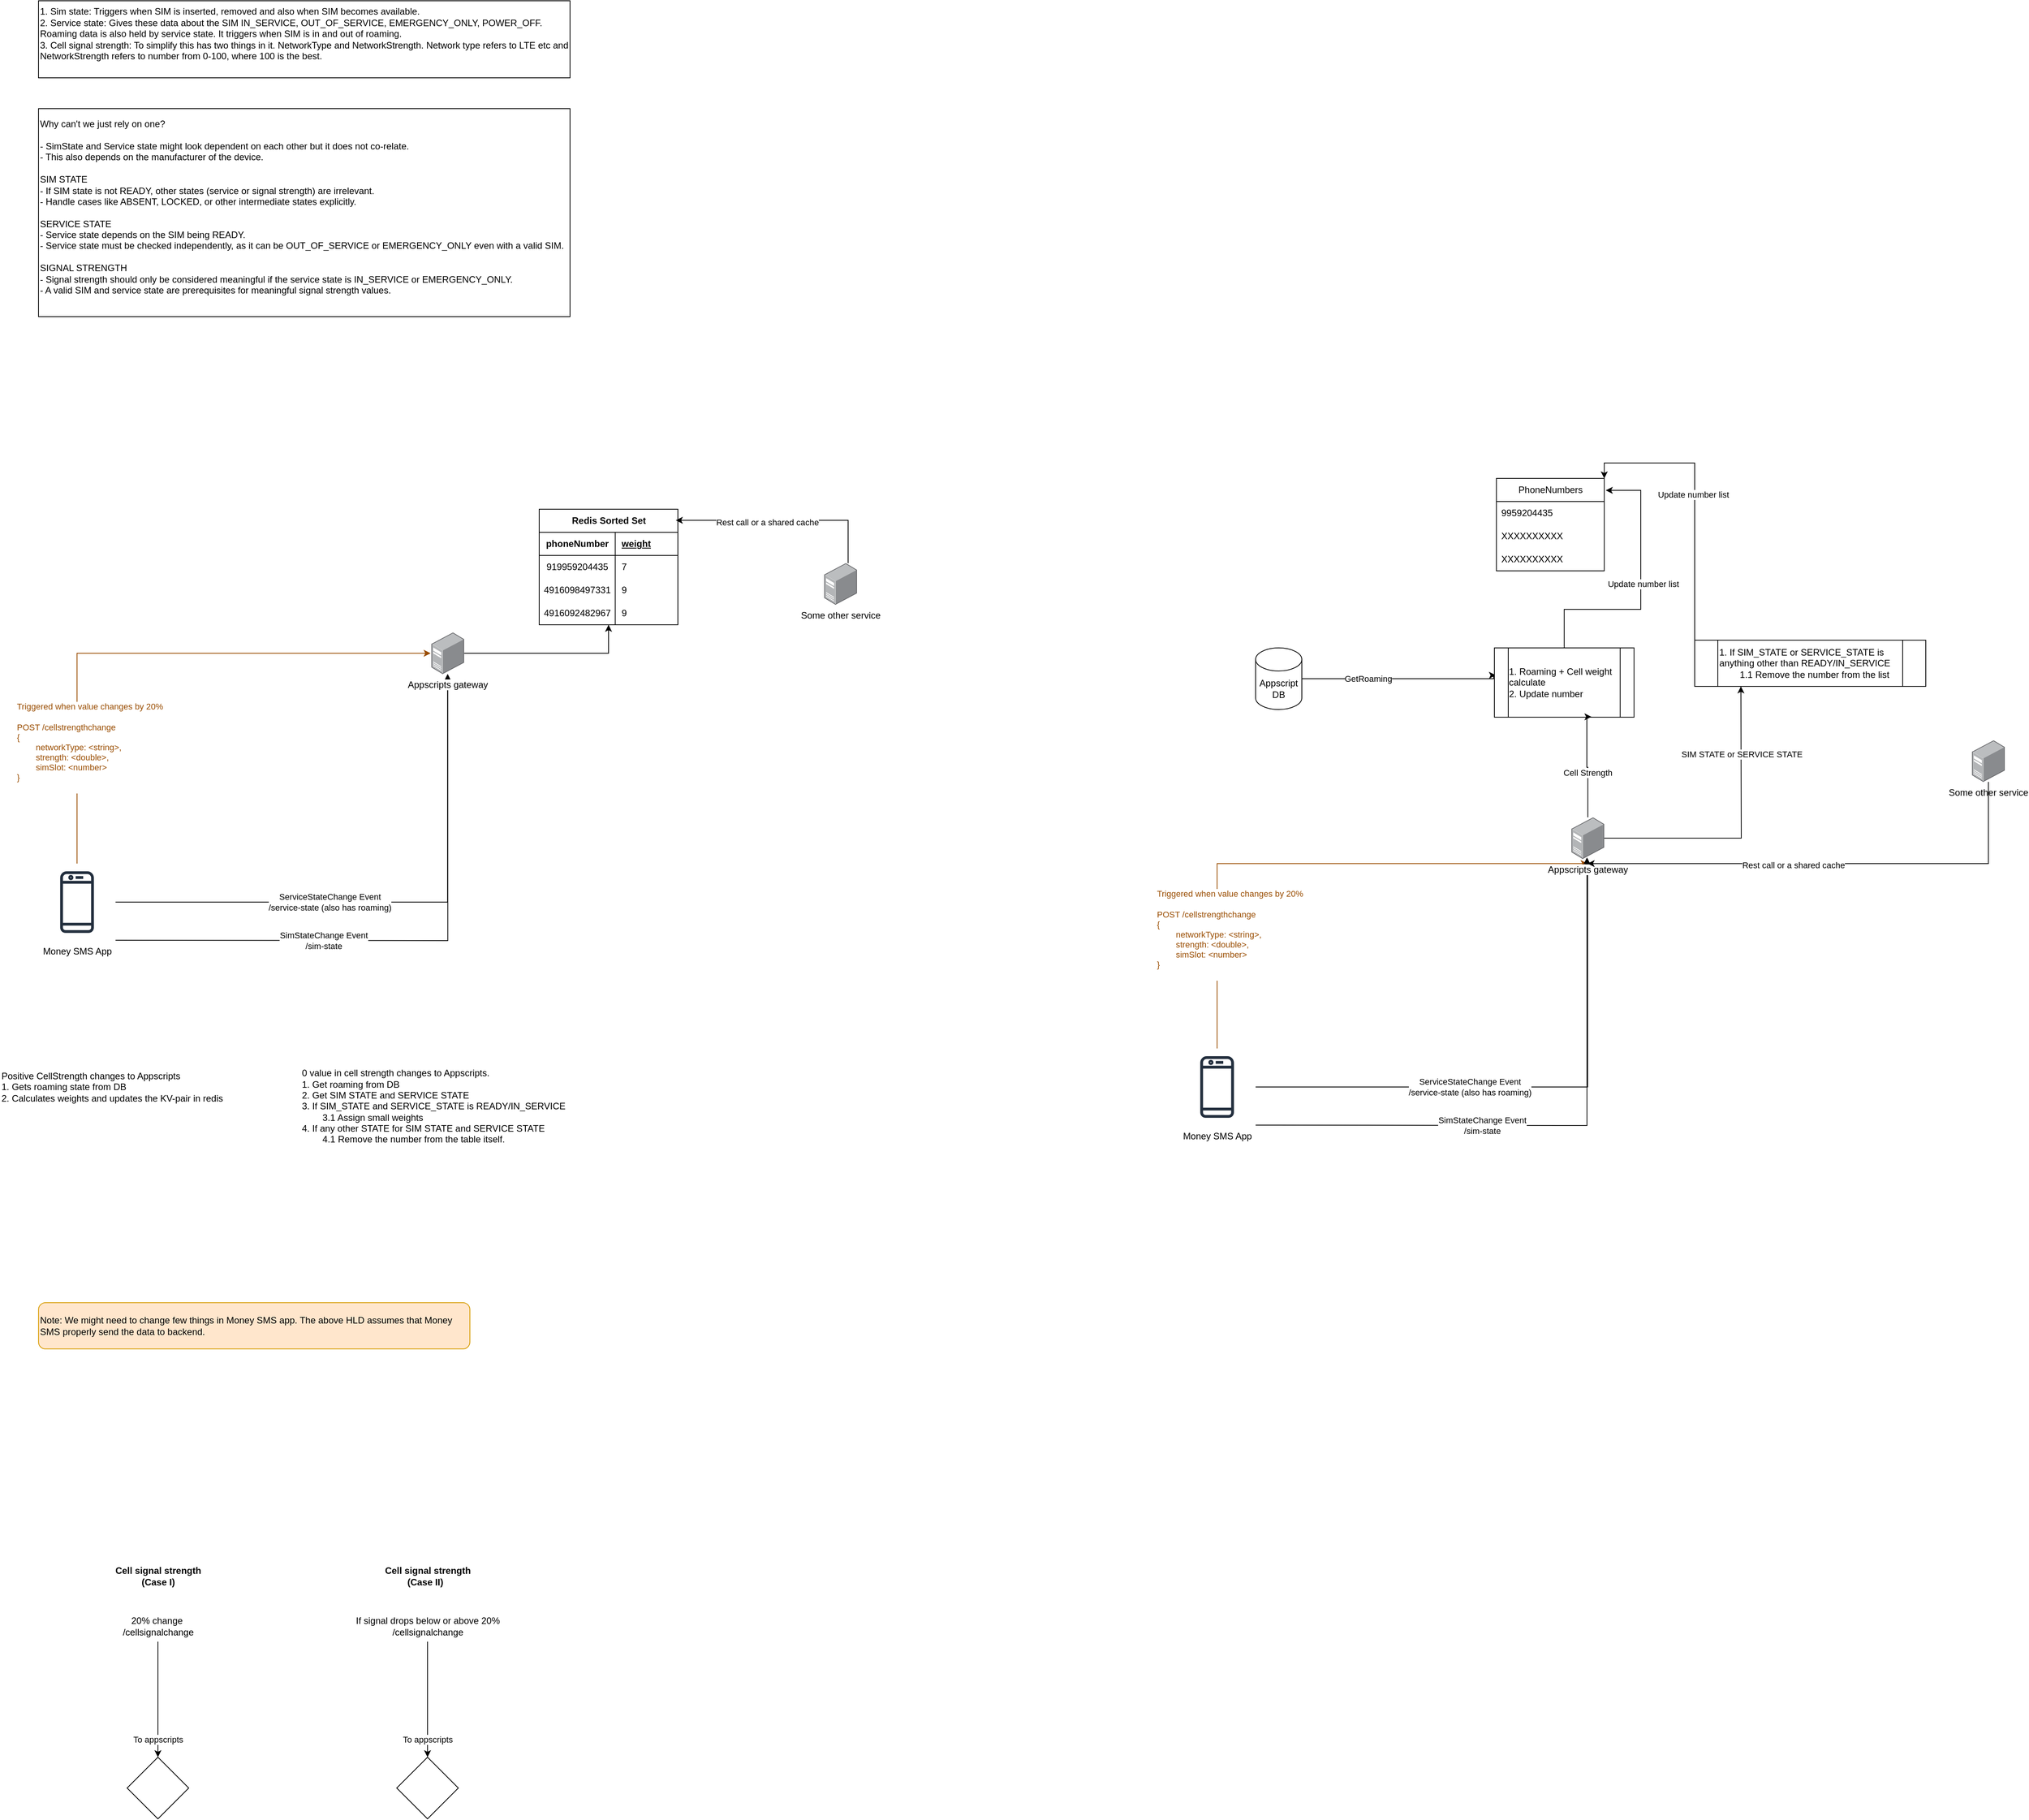 <mxfile version="25.0.3">
  <diagram name="Page-1" id="AvjChgLorRrByspm1l1_">
    <mxGraphModel dx="973" dy="1814" grid="1" gridSize="10" guides="1" tooltips="1" connect="1" arrows="1" fold="1" page="1" pageScale="1" pageWidth="827" pageHeight="1169" math="0" shadow="0">
      <root>
        <mxCell id="0" />
        <mxCell id="1" parent="0" />
        <mxCell id="H9SD5z-_cukzh-uj4NfE-2" value="" style="edgeStyle=orthogonalEdgeStyle;rounded=0;orthogonalLoop=1;jettySize=auto;html=1;fontColor=#994C00;strokeColor=#994C00;entryX=-0.023;entryY=0.5;entryDx=0;entryDy=0;entryPerimeter=0;" parent="1" target="H9SD5z-_cukzh-uj4NfE-3" edge="1">
          <mxGeometry relative="1" as="geometry">
            <mxPoint x="650" y="427" as="targetPoint" />
            <Array as="points">
              <mxPoint x="140" y="427" />
            </Array>
            <mxPoint x="140" y="700" as="sourcePoint" />
          </mxGeometry>
        </mxCell>
        <mxCell id="H9SD5z-_cukzh-uj4NfE-7" value="Triggered when value changes by 20%&lt;br&gt;&lt;br&gt;POST /cellstrengthchange&lt;br&gt;{&lt;br&gt;&amp;nbsp;&lt;span style=&quot;white-space: pre;&quot;&gt;&#x9;&lt;/span&gt;networkType: &amp;lt;string&amp;gt;,&lt;br&gt;&#x9;&lt;span style=&quot;white-space: pre;&quot;&gt;&#x9;&lt;/span&gt;strength: &amp;lt;double&amp;gt;,&lt;br&gt;&#x9;&lt;span style=&quot;white-space: pre;&quot;&gt;&#x9;&lt;/span&gt;simSlot: &amp;lt;number&amp;gt;&lt;br&gt;}&lt;div&gt;&lt;br&gt;&lt;/div&gt;" style="edgeLabel;html=1;align=left;verticalAlign=middle;resizable=0;points=[];fontColor=#994C00;" parent="H9SD5z-_cukzh-uj4NfE-2" vertex="1" connectable="0">
          <mxGeometry x="-0.574" y="2" relative="1" as="geometry">
            <mxPoint x="-78" y="5" as="offset" />
          </mxGeometry>
        </mxCell>
        <mxCell id="nSinrPZJ9kr5eliyA3m0-4" style="edgeStyle=orthogonalEdgeStyle;rounded=0;orthogonalLoop=1;jettySize=auto;html=1;" parent="1" edge="1" target="H9SD5z-_cukzh-uj4NfE-3">
          <mxGeometry relative="1" as="geometry">
            <mxPoint x="190" y="799.5" as="sourcePoint" />
            <mxPoint x="621.3" y="487.5" as="targetPoint" />
          </mxGeometry>
        </mxCell>
        <mxCell id="nSinrPZJ9kr5eliyA3m0-5" value="SimStateChange Event&lt;div&gt;/sim-state&lt;/div&gt;" style="edgeLabel;html=1;align=center;verticalAlign=middle;resizable=0;points=[];" parent="nSinrPZJ9kr5eliyA3m0-4" vertex="1" connectable="0">
          <mxGeometry x="-0.22" y="1" relative="1" as="geometry">
            <mxPoint x="-33" y="1" as="offset" />
          </mxGeometry>
        </mxCell>
        <mxCell id="nSinrPZJ9kr5eliyA3m0-7" style="edgeStyle=orthogonalEdgeStyle;rounded=0;orthogonalLoop=1;jettySize=auto;html=1;" parent="1" source="H9SD5z-_cukzh-uj4NfE-1" target="H9SD5z-_cukzh-uj4NfE-3" edge="1">
          <mxGeometry relative="1" as="geometry">
            <mxPoint x="570" y="470" as="targetPoint" />
            <Array as="points">
              <mxPoint x="621" y="750" />
            </Array>
          </mxGeometry>
        </mxCell>
        <mxCell id="nSinrPZJ9kr5eliyA3m0-8" value="ServiceStateChange Event&lt;div&gt;/service-state (also has roaming)&lt;/div&gt;" style="edgeLabel;html=1;align=center;verticalAlign=middle;resizable=0;points=[];" parent="nSinrPZJ9kr5eliyA3m0-7" vertex="1" connectable="0">
          <mxGeometry x="-0.515" y="3" relative="1" as="geometry">
            <mxPoint x="101" y="3" as="offset" />
          </mxGeometry>
        </mxCell>
        <mxCell id="H9SD5z-_cukzh-uj4NfE-1" value="Money SMS App" style="sketch=0;outlineConnect=0;gradientColor=none;strokeColor=#232F3E;fillColor=#ffffff;dashed=0;verticalLabelPosition=bottom;verticalAlign=top;align=center;html=1;aspect=fixed;shape=mxgraph.aws4.resourceIcon;resIcon=mxgraph.aws4.mobile_client;" parent="1" vertex="1">
          <mxGeometry x="90" y="700" width="100" height="100" as="geometry" />
        </mxCell>
        <mxCell id="nSinrPZJ9kr5eliyA3m0-9" style="edgeStyle=orthogonalEdgeStyle;rounded=0;orthogonalLoop=1;jettySize=auto;html=1;" parent="1" source="H9SD5z-_cukzh-uj4NfE-3" target="nSinrPZJ9kr5eliyA3m0-10" edge="1">
          <mxGeometry relative="1" as="geometry">
            <mxPoint x="621.3" y="290" as="targetPoint" />
          </mxGeometry>
        </mxCell>
        <mxCell id="H9SD5z-_cukzh-uj4NfE-3" value="Appscripts gateway" style="image;points=[];aspect=fixed;html=1;align=center;shadow=0;dashed=0;image=img/lib/allied_telesis/computer_and_terminals/Server_Desktop.svg;" parent="1" vertex="1">
          <mxGeometry x="600" y="400" width="42.6" height="54" as="geometry" />
        </mxCell>
        <mxCell id="nSinrPZJ9kr5eliyA3m0-1" value="&lt;div&gt;1. Sim state: Triggers when SIM is inserted, removed and also when SIM becomes available.&lt;/div&gt;&lt;div&gt;2. Service state: Gives these data about the SIM&amp;nbsp;IN_SERVICE, OUT_OF_SERVICE, EMERGENCY_ONLY, POWER_OFF. Roaming data is also held by service state. It triggers when SIM is in and out of roaming.&lt;/div&gt;&lt;div&gt;3. Cell signal strength: To simplify this has two things in it. NetworkType and NetworkStrength. Network type refers to LTE etc and NetworkStrength refers to number from 0-100, where 100 is the best.&lt;/div&gt;&lt;div&gt;&lt;br&gt;&lt;/div&gt;" style="rounded=0;whiteSpace=wrap;html=1;align=left;glass=0;shadow=0;" parent="1" vertex="1">
          <mxGeometry x="90" y="-420" width="690" height="100" as="geometry" />
        </mxCell>
        <mxCell id="nSinrPZJ9kr5eliyA3m0-2" value="&lt;span style=&quot;&quot;&gt;Why can&#39;t we just rely on one?&lt;/span&gt;&lt;br style=&quot;&quot;&gt;&lt;br style=&quot;&quot;&gt;&lt;span style=&quot;&quot;&gt;- SimState and Service state might look dependent on each other but it does not co-relate.&amp;nbsp;&lt;/span&gt;&lt;div style=&quot;&quot;&gt;- This also depends on the manufacturer of the device.&amp;nbsp;&lt;/div&gt;&lt;div style=&quot;&quot;&gt;&lt;div&gt;&lt;span style=&quot;background-color: initial;&quot;&gt;&lt;br&gt;&lt;/span&gt;&lt;/div&gt;&lt;div&gt;&lt;span style=&quot;background-color: initial;&quot;&gt;SIM STATE&lt;/span&gt;&lt;/div&gt;&lt;div&gt;&lt;span style=&quot;background-color: initial;&quot;&gt;- If SIM state is not READY, other states (service or signal strength) are irrelevant.&lt;/span&gt;&lt;/div&gt;&lt;div&gt;&lt;span style=&quot;white-space: normal;&quot;&gt;- Handle cases like ABSENT, LOCKED, or other intermediate states explicitly.&lt;/span&gt;&lt;/div&gt;&lt;div&gt;&lt;br&gt;SERVICE STATE&lt;/div&gt;&lt;div&gt;&lt;span style=&quot;white-space: normal;&quot;&gt;- Service state depends on the SIM being READY.&lt;/span&gt;&lt;/div&gt;&lt;div&gt;&lt;span style=&quot;white-space: normal;&quot;&gt;- Service state must be checked independently, as it can be OUT_OF_SERVICE or EMERGENCY_ONLY even with a valid SIM.&lt;/span&gt;&lt;/div&gt;&lt;div&gt;&lt;span style=&quot;white-space: normal;&quot;&gt;&lt;br&gt;&lt;/span&gt;&lt;/div&gt;&lt;div&gt;SIGNAL STRENGTH&lt;/div&gt;&lt;div&gt;&lt;span style=&quot;white-space: normal;&quot;&gt;- Signal strength should only be considered meaningful if the service state is IN_SERVICE or EMERGENCY_ONLY.&lt;/span&gt;&lt;/div&gt;&lt;div&gt;&lt;span style=&quot;white-space: normal;&quot;&gt;- A valid SIM and service state are prerequisites for meaningful signal strength values.&lt;/span&gt;&lt;/div&gt;&lt;/div&gt;&lt;div style=&quot;&quot;&gt;&lt;br&gt;&lt;/div&gt;" style="rounded=0;whiteSpace=wrap;html=1;align=left;" parent="1" vertex="1">
          <mxGeometry x="90" y="-280" width="690" height="270" as="geometry" />
        </mxCell>
        <mxCell id="nSinrPZJ9kr5eliyA3m0-10" value="Redis Sorted Set" style="shape=table;startSize=30;container=1;collapsible=1;childLayout=tableLayout;fixedRows=1;rowLines=0;fontStyle=1;align=center;resizeLast=1;html=1;" parent="1" vertex="1">
          <mxGeometry x="740" y="240" width="180" height="150" as="geometry" />
        </mxCell>
        <mxCell id="nSinrPZJ9kr5eliyA3m0-11" value="" style="shape=tableRow;horizontal=0;startSize=0;swimlaneHead=0;swimlaneBody=0;fillColor=none;collapsible=0;dropTarget=0;points=[[0,0.5],[1,0.5]];portConstraint=eastwest;top=0;left=0;right=0;bottom=1;" parent="nSinrPZJ9kr5eliyA3m0-10" vertex="1">
          <mxGeometry y="30" width="180" height="30" as="geometry" />
        </mxCell>
        <mxCell id="nSinrPZJ9kr5eliyA3m0-12" value="phoneNumber" style="shape=partialRectangle;connectable=0;fillColor=none;top=0;left=0;bottom=0;right=0;fontStyle=1;overflow=hidden;whiteSpace=wrap;html=1;" parent="nSinrPZJ9kr5eliyA3m0-11" vertex="1">
          <mxGeometry width="98.7" height="30" as="geometry">
            <mxRectangle width="98.7" height="30" as="alternateBounds" />
          </mxGeometry>
        </mxCell>
        <mxCell id="nSinrPZJ9kr5eliyA3m0-13" value="weight" style="shape=partialRectangle;connectable=0;fillColor=none;top=0;left=0;bottom=0;right=0;align=left;spacingLeft=6;fontStyle=5;overflow=hidden;whiteSpace=wrap;html=1;" parent="nSinrPZJ9kr5eliyA3m0-11" vertex="1">
          <mxGeometry x="98.7" width="81.3" height="30" as="geometry">
            <mxRectangle width="81.3" height="30" as="alternateBounds" />
          </mxGeometry>
        </mxCell>
        <mxCell id="nSinrPZJ9kr5eliyA3m0-14" value="" style="shape=tableRow;horizontal=0;startSize=0;swimlaneHead=0;swimlaneBody=0;fillColor=none;collapsible=0;dropTarget=0;points=[[0,0.5],[1,0.5]];portConstraint=eastwest;top=0;left=0;right=0;bottom=0;" parent="nSinrPZJ9kr5eliyA3m0-10" vertex="1">
          <mxGeometry y="60" width="180" height="30" as="geometry" />
        </mxCell>
        <mxCell id="nSinrPZJ9kr5eliyA3m0-15" value="919959204435" style="shape=partialRectangle;connectable=0;fillColor=none;top=0;left=0;bottom=0;right=0;editable=1;overflow=hidden;whiteSpace=wrap;html=1;" parent="nSinrPZJ9kr5eliyA3m0-14" vertex="1">
          <mxGeometry width="98.7" height="30" as="geometry">
            <mxRectangle width="98.7" height="30" as="alternateBounds" />
          </mxGeometry>
        </mxCell>
        <mxCell id="nSinrPZJ9kr5eliyA3m0-16" value="7" style="shape=partialRectangle;connectable=0;fillColor=none;top=0;left=0;bottom=0;right=0;align=left;spacingLeft=6;overflow=hidden;whiteSpace=wrap;html=1;" parent="nSinrPZJ9kr5eliyA3m0-14" vertex="1">
          <mxGeometry x="98.7" width="81.3" height="30" as="geometry">
            <mxRectangle width="81.3" height="30" as="alternateBounds" />
          </mxGeometry>
        </mxCell>
        <mxCell id="nSinrPZJ9kr5eliyA3m0-17" value="" style="shape=tableRow;horizontal=0;startSize=0;swimlaneHead=0;swimlaneBody=0;fillColor=none;collapsible=0;dropTarget=0;points=[[0,0.5],[1,0.5]];portConstraint=eastwest;top=0;left=0;right=0;bottom=0;" parent="nSinrPZJ9kr5eliyA3m0-10" vertex="1">
          <mxGeometry y="90" width="180" height="30" as="geometry" />
        </mxCell>
        <mxCell id="nSinrPZJ9kr5eliyA3m0-18" value="4916098497331" style="shape=partialRectangle;connectable=0;fillColor=none;top=0;left=0;bottom=0;right=0;editable=1;overflow=hidden;whiteSpace=wrap;html=1;" parent="nSinrPZJ9kr5eliyA3m0-17" vertex="1">
          <mxGeometry width="98.7" height="30" as="geometry">
            <mxRectangle width="98.7" height="30" as="alternateBounds" />
          </mxGeometry>
        </mxCell>
        <mxCell id="nSinrPZJ9kr5eliyA3m0-19" value="9" style="shape=partialRectangle;connectable=0;fillColor=none;top=0;left=0;bottom=0;right=0;align=left;spacingLeft=6;overflow=hidden;whiteSpace=wrap;html=1;" parent="nSinrPZJ9kr5eliyA3m0-17" vertex="1">
          <mxGeometry x="98.7" width="81.3" height="30" as="geometry">
            <mxRectangle width="81.3" height="30" as="alternateBounds" />
          </mxGeometry>
        </mxCell>
        <mxCell id="nSinrPZJ9kr5eliyA3m0-20" value="" style="shape=tableRow;horizontal=0;startSize=0;swimlaneHead=0;swimlaneBody=0;fillColor=none;collapsible=0;dropTarget=0;points=[[0,0.5],[1,0.5]];portConstraint=eastwest;top=0;left=0;right=0;bottom=0;" parent="nSinrPZJ9kr5eliyA3m0-10" vertex="1">
          <mxGeometry y="120" width="180" height="30" as="geometry" />
        </mxCell>
        <mxCell id="nSinrPZJ9kr5eliyA3m0-21" value="4916092482967" style="shape=partialRectangle;connectable=0;fillColor=none;top=0;left=0;bottom=0;right=0;editable=1;overflow=hidden;whiteSpace=wrap;html=1;" parent="nSinrPZJ9kr5eliyA3m0-20" vertex="1">
          <mxGeometry width="98.7" height="30" as="geometry">
            <mxRectangle width="98.7" height="30" as="alternateBounds" />
          </mxGeometry>
        </mxCell>
        <mxCell id="nSinrPZJ9kr5eliyA3m0-22" value="9" style="shape=partialRectangle;connectable=0;fillColor=none;top=0;left=0;bottom=0;right=0;align=left;spacingLeft=6;overflow=hidden;whiteSpace=wrap;html=1;" parent="nSinrPZJ9kr5eliyA3m0-20" vertex="1">
          <mxGeometry x="98.7" width="81.3" height="30" as="geometry">
            <mxRectangle width="81.3" height="30" as="alternateBounds" />
          </mxGeometry>
        </mxCell>
        <mxCell id="nSinrPZJ9kr5eliyA3m0-23" value="Some other service" style="image;points=[];aspect=fixed;html=1;align=center;shadow=0;dashed=0;image=img/lib/allied_telesis/computer_and_terminals/Server_Desktop.svg;" parent="1" vertex="1">
          <mxGeometry x="1110" y="310" width="42.6" height="54" as="geometry" />
        </mxCell>
        <mxCell id="nSinrPZJ9kr5eliyA3m0-24" style="edgeStyle=orthogonalEdgeStyle;rounded=0;orthogonalLoop=1;jettySize=auto;html=1;entryX=0.985;entryY=0.096;entryDx=0;entryDy=0;entryPerimeter=0;" parent="1" source="nSinrPZJ9kr5eliyA3m0-23" target="nSinrPZJ9kr5eliyA3m0-10" edge="1">
          <mxGeometry relative="1" as="geometry">
            <Array as="points">
              <mxPoint x="1141" y="254" />
            </Array>
          </mxGeometry>
        </mxCell>
        <mxCell id="nSinrPZJ9kr5eliyA3m0-25" value="Rest call or a shared cache" style="edgeLabel;html=1;align=center;verticalAlign=middle;resizable=0;points=[];" parent="nSinrPZJ9kr5eliyA3m0-24" vertex="1" connectable="0">
          <mxGeometry x="0.15" y="2" relative="1" as="geometry">
            <mxPoint as="offset" />
          </mxGeometry>
        </mxCell>
        <mxCell id="FJ7R4VYDQQkWekEegoId-1" value="" style="edgeStyle=orthogonalEdgeStyle;rounded=0;orthogonalLoop=1;jettySize=auto;html=1;fontColor=#994C00;strokeColor=#994C00;" edge="1" parent="1">
          <mxGeometry relative="1" as="geometry">
            <mxPoint x="2101" y="700" as="targetPoint" />
            <Array as="points">
              <mxPoint x="1620" y="700" />
            </Array>
            <mxPoint x="1620" y="940" as="sourcePoint" />
          </mxGeometry>
        </mxCell>
        <mxCell id="FJ7R4VYDQQkWekEegoId-2" value="Triggered when value changes by 20%&lt;br&gt;&lt;br&gt;POST /cellstrengthchange&lt;br&gt;{&lt;br&gt;&amp;nbsp;&lt;span style=&quot;white-space: pre;&quot;&gt;&#x9;&lt;/span&gt;networkType: &amp;lt;string&amp;gt;,&lt;br&gt;&#x9;&lt;span style=&quot;white-space: pre;&quot;&gt;&#x9;&lt;/span&gt;strength: &amp;lt;double&amp;gt;,&lt;br&gt;&#x9;&lt;span style=&quot;white-space: pre;&quot;&gt;&#x9;&lt;/span&gt;simSlot: &amp;lt;number&amp;gt;&lt;br&gt;}&lt;div&gt;&lt;br&gt;&lt;/div&gt;" style="edgeLabel;html=1;align=left;verticalAlign=middle;resizable=0;points=[];fontColor=#994C00;" vertex="1" connectable="0" parent="FJ7R4VYDQQkWekEegoId-1">
          <mxGeometry x="-0.574" y="2" relative="1" as="geometry">
            <mxPoint x="-78" y="5" as="offset" />
          </mxGeometry>
        </mxCell>
        <mxCell id="FJ7R4VYDQQkWekEegoId-3" style="edgeStyle=orthogonalEdgeStyle;rounded=0;orthogonalLoop=1;jettySize=auto;html=1;entryX=0.474;entryY=0.962;entryDx=0;entryDy=0;entryPerimeter=0;" edge="1" parent="1" target="FJ7R4VYDQQkWekEegoId-9">
          <mxGeometry relative="1" as="geometry">
            <mxPoint x="1670" y="1039.5" as="sourcePoint" />
            <mxPoint x="2101.3" y="727.5" as="targetPoint" />
          </mxGeometry>
        </mxCell>
        <mxCell id="FJ7R4VYDQQkWekEegoId-4" value="SimStateChange Event&lt;div&gt;/sim-state&lt;/div&gt;" style="edgeLabel;html=1;align=center;verticalAlign=middle;resizable=0;points=[];" vertex="1" connectable="0" parent="FJ7R4VYDQQkWekEegoId-3">
          <mxGeometry x="-0.22" y="1" relative="1" as="geometry">
            <mxPoint x="-10" y="1" as="offset" />
          </mxGeometry>
        </mxCell>
        <mxCell id="FJ7R4VYDQQkWekEegoId-5" style="edgeStyle=orthogonalEdgeStyle;rounded=0;orthogonalLoop=1;jettySize=auto;html=1;" edge="1" parent="1" source="FJ7R4VYDQQkWekEegoId-7" target="FJ7R4VYDQQkWekEegoId-9">
          <mxGeometry relative="1" as="geometry">
            <mxPoint x="2050" y="710" as="targetPoint" />
            <Array as="points">
              <mxPoint x="2101" y="990" />
            </Array>
          </mxGeometry>
        </mxCell>
        <mxCell id="FJ7R4VYDQQkWekEegoId-6" value="ServiceStateChange Event&lt;div&gt;/service-state (also has roaming)&lt;/div&gt;" style="edgeLabel;html=1;align=center;verticalAlign=middle;resizable=0;points=[];" vertex="1" connectable="0" parent="FJ7R4VYDQQkWekEegoId-5">
          <mxGeometry x="-0.515" y="3" relative="1" as="geometry">
            <mxPoint x="101" y="3" as="offset" />
          </mxGeometry>
        </mxCell>
        <mxCell id="FJ7R4VYDQQkWekEegoId-7" value="Money SMS App" style="sketch=0;outlineConnect=0;gradientColor=none;strokeColor=#232F3E;fillColor=#ffffff;dashed=0;verticalLabelPosition=bottom;verticalAlign=top;align=center;html=1;aspect=fixed;shape=mxgraph.aws4.resourceIcon;resIcon=mxgraph.aws4.mobile_client;" vertex="1" parent="1">
          <mxGeometry x="1570" y="940" width="100" height="100" as="geometry" />
        </mxCell>
        <mxCell id="FJ7R4VYDQQkWekEegoId-48" style="edgeStyle=orthogonalEdgeStyle;rounded=0;orthogonalLoop=1;jettySize=auto;html=1;" edge="1" parent="1" source="FJ7R4VYDQQkWekEegoId-9">
          <mxGeometry relative="1" as="geometry">
            <mxPoint x="2300" y="470" as="targetPoint" />
          </mxGeometry>
        </mxCell>
        <mxCell id="FJ7R4VYDQQkWekEegoId-50" value="SIM STATE or SERVICE STATE" style="edgeLabel;html=1;align=center;verticalAlign=middle;resizable=0;points=[];" vertex="1" connectable="0" parent="FJ7R4VYDQQkWekEegoId-48">
          <mxGeometry x="0.532" y="-1" relative="1" as="geometry">
            <mxPoint as="offset" />
          </mxGeometry>
        </mxCell>
        <mxCell id="FJ7R4VYDQQkWekEegoId-9" value="Appscripts gateway" style="image;points=[];aspect=fixed;html=1;align=center;shadow=0;dashed=0;image=img/lib/allied_telesis/computer_and_terminals/Server_Desktop.svg;" vertex="1" parent="1">
          <mxGeometry x="2080" y="640" width="42.6" height="54" as="geometry" />
        </mxCell>
        <mxCell id="FJ7R4VYDQQkWekEegoId-23" value="Some other service" style="image;points=[];aspect=fixed;html=1;align=center;shadow=0;dashed=0;image=img/lib/allied_telesis/computer_and_terminals/Server_Desktop.svg;" vertex="1" parent="1">
          <mxGeometry x="2600" y="540" width="42.6" height="54" as="geometry" />
        </mxCell>
        <mxCell id="FJ7R4VYDQQkWekEegoId-24" style="edgeStyle=orthogonalEdgeStyle;rounded=0;orthogonalLoop=1;jettySize=auto;html=1;" edge="1" parent="1" source="FJ7R4VYDQQkWekEegoId-23">
          <mxGeometry relative="1" as="geometry">
            <Array as="points">
              <mxPoint x="2621" y="700" />
            </Array>
            <mxPoint x="2101" y="700" as="targetPoint" />
          </mxGeometry>
        </mxCell>
        <mxCell id="FJ7R4VYDQQkWekEegoId-25" value="Rest call or a shared cache" style="edgeLabel;html=1;align=center;verticalAlign=middle;resizable=0;points=[];" vertex="1" connectable="0" parent="FJ7R4VYDQQkWekEegoId-24">
          <mxGeometry x="0.15" y="2" relative="1" as="geometry">
            <mxPoint as="offset" />
          </mxGeometry>
        </mxCell>
        <mxCell id="FJ7R4VYDQQkWekEegoId-27" value="PhoneNumbers" style="swimlane;fontStyle=0;childLayout=stackLayout;horizontal=1;startSize=30;horizontalStack=0;resizeParent=1;resizeParentMax=0;resizeLast=0;collapsible=1;marginBottom=0;whiteSpace=wrap;html=1;" vertex="1" parent="1">
          <mxGeometry x="1982.6" y="200" width="140" height="120" as="geometry" />
        </mxCell>
        <mxCell id="FJ7R4VYDQQkWekEegoId-28" value="9959204435" style="text;strokeColor=none;fillColor=none;align=left;verticalAlign=middle;spacingLeft=4;spacingRight=4;overflow=hidden;points=[[0,0.5],[1,0.5]];portConstraint=eastwest;rotatable=0;whiteSpace=wrap;html=1;" vertex="1" parent="FJ7R4VYDQQkWekEegoId-27">
          <mxGeometry y="30" width="140" height="30" as="geometry" />
        </mxCell>
        <mxCell id="FJ7R4VYDQQkWekEegoId-29" value="XXXXXXXXXX" style="text;strokeColor=none;fillColor=none;align=left;verticalAlign=middle;spacingLeft=4;spacingRight=4;overflow=hidden;points=[[0,0.5],[1,0.5]];portConstraint=eastwest;rotatable=0;whiteSpace=wrap;html=1;" vertex="1" parent="FJ7R4VYDQQkWekEegoId-27">
          <mxGeometry y="60" width="140" height="30" as="geometry" />
        </mxCell>
        <mxCell id="FJ7R4VYDQQkWekEegoId-30" value="XXXXXXXXXX" style="text;strokeColor=none;fillColor=none;align=left;verticalAlign=middle;spacingLeft=4;spacingRight=4;overflow=hidden;points=[[0,0.5],[1,0.5]];portConstraint=eastwest;rotatable=0;whiteSpace=wrap;html=1;" vertex="1" parent="FJ7R4VYDQQkWekEegoId-27">
          <mxGeometry y="90" width="140" height="30" as="geometry" />
        </mxCell>
        <mxCell id="FJ7R4VYDQQkWekEegoId-32" style="edgeStyle=orthogonalEdgeStyle;rounded=0;orthogonalLoop=1;jettySize=auto;html=1;entryX=0.011;entryY=0.394;entryDx=0;entryDy=0;entryPerimeter=0;" edge="1" parent="1" source="FJ7R4VYDQQkWekEegoId-31" target="FJ7R4VYDQQkWekEegoId-33">
          <mxGeometry relative="1" as="geometry">
            <mxPoint x="2120" y="550" as="targetPoint" />
            <Array as="points">
              <mxPoint x="1979" y="460" />
              <mxPoint x="1979" y="456" />
            </Array>
          </mxGeometry>
        </mxCell>
        <mxCell id="FJ7R4VYDQQkWekEegoId-34" value="GetRoaming" style="edgeLabel;html=1;align=center;verticalAlign=middle;resizable=0;points=[];" vertex="1" connectable="0" parent="FJ7R4VYDQQkWekEegoId-32">
          <mxGeometry x="-0.147" relative="1" as="geometry">
            <mxPoint x="-24" as="offset" />
          </mxGeometry>
        </mxCell>
        <mxCell id="FJ7R4VYDQQkWekEegoId-31" value="Appscript DB" style="shape=cylinder3;whiteSpace=wrap;html=1;boundedLbl=1;backgroundOutline=1;size=15;" vertex="1" parent="1">
          <mxGeometry x="1670" y="420" width="60" height="80" as="geometry" />
        </mxCell>
        <mxCell id="FJ7R4VYDQQkWekEegoId-33" value="&lt;div style=&quot;text-align: left;&quot;&gt;&lt;span style=&quot;background-color: initial;&quot;&gt;1. Roaming + Cell weight calculate&lt;/span&gt;&lt;/div&gt;&lt;div style=&quot;text-align: left;&quot;&gt;2. Update number&lt;/div&gt;" style="shape=process;whiteSpace=wrap;html=1;backgroundOutline=1;" vertex="1" parent="1">
          <mxGeometry x="1980" y="420" width="181.3" height="90" as="geometry" />
        </mxCell>
        <mxCell id="FJ7R4VYDQQkWekEegoId-38" style="edgeStyle=orthogonalEdgeStyle;rounded=0;orthogonalLoop=1;jettySize=auto;html=1;entryX=1.014;entryY=0.129;entryDx=0;entryDy=0;entryPerimeter=0;" edge="1" parent="1" source="FJ7R4VYDQQkWekEegoId-33" target="FJ7R4VYDQQkWekEegoId-27">
          <mxGeometry relative="1" as="geometry">
            <Array as="points">
              <mxPoint x="2071" y="370" />
              <mxPoint x="2170" y="370" />
              <mxPoint x="2170" y="216" />
            </Array>
          </mxGeometry>
        </mxCell>
        <mxCell id="FJ7R4VYDQQkWekEegoId-39" value="Update number list" style="edgeLabel;html=1;align=center;verticalAlign=middle;resizable=0;points=[];" vertex="1" connectable="0" parent="FJ7R4VYDQQkWekEegoId-38">
          <mxGeometry x="0.049" y="-3" relative="1" as="geometry">
            <mxPoint as="offset" />
          </mxGeometry>
        </mxCell>
        <mxCell id="FJ7R4VYDQQkWekEegoId-42" style="edgeStyle=orthogonalEdgeStyle;rounded=0;orthogonalLoop=1;jettySize=auto;html=1;entryX=0.695;entryY=0.994;entryDx=0;entryDy=0;entryPerimeter=0;" edge="1" parent="1" source="FJ7R4VYDQQkWekEegoId-9" target="FJ7R4VYDQQkWekEegoId-33">
          <mxGeometry relative="1" as="geometry">
            <Array as="points">
              <mxPoint x="2101" y="575" />
              <mxPoint x="2100" y="575" />
              <mxPoint x="2100" y="510" />
            </Array>
          </mxGeometry>
        </mxCell>
        <mxCell id="FJ7R4VYDQQkWekEegoId-43" value="Cell Strength" style="edgeLabel;html=1;align=center;verticalAlign=middle;resizable=0;points=[];" vertex="1" connectable="0" parent="FJ7R4VYDQQkWekEegoId-42">
          <mxGeometry x="-0.15" y="1" relative="1" as="geometry">
            <mxPoint as="offset" />
          </mxGeometry>
        </mxCell>
        <mxCell id="FJ7R4VYDQQkWekEegoId-45" value="Positive CellStrength changes to Appscripts&lt;div&gt;1. Gets roaming state from DB&lt;/div&gt;&lt;div&gt;2. Calculates weights and updates the KV-pair in redis&lt;/div&gt;" style="text;html=1;align=left;verticalAlign=middle;resizable=0;points=[];autosize=1;strokeColor=none;fillColor=none;" vertex="1" parent="1">
          <mxGeometry x="40" y="960" width="310" height="60" as="geometry" />
        </mxCell>
        <mxCell id="FJ7R4VYDQQkWekEegoId-47" value="0 value in cell strength changes to Appscripts.&lt;div&gt;1. Get roaming from DB&lt;/div&gt;&lt;div&gt;2. Get SIM STATE and SERVICE STATE&lt;/div&gt;&lt;div&gt;3. If SIM_STATE and SERVICE_STATE is READY/IN_SERVICE&lt;/div&gt;&lt;div&gt;&lt;span style=&quot;white-space: pre;&quot;&gt;&#x9;&lt;/span&gt;3.1 Assign small weights&lt;br&gt;&lt;/div&gt;&lt;div&gt;4. If any other STATE for SIM STATE and SERVICE STATE&lt;/div&gt;&lt;div&gt;&lt;span style=&quot;white-space: pre;&quot;&gt;&#x9;&lt;/span&gt;4.1 Remove the number from the table itself.&lt;br&gt;&lt;/div&gt;" style="text;html=1;align=left;verticalAlign=middle;resizable=0;points=[];autosize=1;strokeColor=none;fillColor=none;" vertex="1" parent="1">
          <mxGeometry x="430" y="960" width="370" height="110" as="geometry" />
        </mxCell>
        <mxCell id="FJ7R4VYDQQkWekEegoId-51" style="edgeStyle=orthogonalEdgeStyle;rounded=0;orthogonalLoop=1;jettySize=auto;html=1;exitX=0;exitY=0;exitDx=0;exitDy=0;entryX=1;entryY=0;entryDx=0;entryDy=0;" edge="1" parent="1" source="FJ7R4VYDQQkWekEegoId-49" target="FJ7R4VYDQQkWekEegoId-27">
          <mxGeometry relative="1" as="geometry" />
        </mxCell>
        <mxCell id="FJ7R4VYDQQkWekEegoId-52" value="Update number list" style="edgeLabel;html=1;align=center;verticalAlign=middle;resizable=0;points=[];" vertex="1" connectable="0" parent="FJ7R4VYDQQkWekEegoId-51">
          <mxGeometry x="0.032" y="2" relative="1" as="geometry">
            <mxPoint as="offset" />
          </mxGeometry>
        </mxCell>
        <mxCell id="FJ7R4VYDQQkWekEegoId-49" value="1. If SIM_STATE or SERVICE_STATE is anything other than READY/IN_SERVICE&amp;nbsp;&lt;div&gt;&lt;span style=&quot;white-space: pre;&quot;&gt;&#x9;&lt;/span&gt;1.1 Remove the number from the list&lt;br&gt;&lt;/div&gt;" style="shape=process;whiteSpace=wrap;html=1;backgroundOutline=1;align=left;" vertex="1" parent="1">
          <mxGeometry x="2240" y="410" width="300" height="60" as="geometry" />
        </mxCell>
        <mxCell id="FJ7R4VYDQQkWekEegoId-54" value="Note: We might need to change few things in Money SMS app. The above HLD assumes that Money SMS properly send the data to backend." style="rounded=1;whiteSpace=wrap;html=1;fillColor=#ffe6cc;strokeColor=#d79b00;align=left;" vertex="1" parent="1">
          <mxGeometry x="90" y="1270" width="560" height="60" as="geometry" />
        </mxCell>
        <mxCell id="FJ7R4VYDQQkWekEegoId-60" style="edgeStyle=orthogonalEdgeStyle;rounded=0;orthogonalLoop=1;jettySize=auto;html=1;" edge="1" parent="1" source="FJ7R4VYDQQkWekEegoId-57" target="FJ7R4VYDQQkWekEegoId-67">
          <mxGeometry relative="1" as="geometry">
            <mxPoint x="245" y="1870" as="targetPoint" />
          </mxGeometry>
        </mxCell>
        <mxCell id="FJ7R4VYDQQkWekEegoId-61" value="To appscripts" style="edgeLabel;html=1;align=center;verticalAlign=middle;resizable=0;points=[];" vertex="1" connectable="0" parent="FJ7R4VYDQQkWekEegoId-60">
          <mxGeometry x="-0.193" y="-2" relative="1" as="geometry">
            <mxPoint x="2" y="66" as="offset" />
          </mxGeometry>
        </mxCell>
        <mxCell id="FJ7R4VYDQQkWekEegoId-57" value="20% change&amp;nbsp;&lt;div&gt;/cellsignalchange&lt;/div&gt;" style="text;html=1;align=center;verticalAlign=middle;resizable=0;points=[];autosize=1;strokeColor=none;fillColor=none;" vertex="1" parent="1">
          <mxGeometry x="185" y="1670" width="120" height="40" as="geometry" />
        </mxCell>
        <mxCell id="FJ7R4VYDQQkWekEegoId-62" value="Cell signal strength&lt;div&gt;(Case I)&lt;/div&gt;" style="text;html=1;align=center;verticalAlign=middle;resizable=0;points=[];autosize=1;strokeColor=none;fillColor=none;fontStyle=1" vertex="1" parent="1">
          <mxGeometry x="180" y="1605" width="130" height="40" as="geometry" />
        </mxCell>
        <mxCell id="FJ7R4VYDQQkWekEegoId-67" value="" style="rhombus;whiteSpace=wrap;html=1;" vertex="1" parent="1">
          <mxGeometry x="205" y="1860" width="80" height="80" as="geometry" />
        </mxCell>
        <mxCell id="FJ7R4VYDQQkWekEegoId-68" style="edgeStyle=orthogonalEdgeStyle;rounded=0;orthogonalLoop=1;jettySize=auto;html=1;" edge="1" parent="1" target="FJ7R4VYDQQkWekEegoId-70" source="FJ7R4VYDQQkWekEegoId-72">
          <mxGeometry relative="1" as="geometry">
            <mxPoint x="595" y="1850" as="targetPoint" />
            <mxPoint x="595" y="1690" as="sourcePoint" />
          </mxGeometry>
        </mxCell>
        <mxCell id="FJ7R4VYDQQkWekEegoId-69" value="To appscripts" style="edgeLabel;html=1;align=center;verticalAlign=middle;resizable=0;points=[];" vertex="1" connectable="0" parent="FJ7R4VYDQQkWekEegoId-68">
          <mxGeometry x="-0.193" y="-2" relative="1" as="geometry">
            <mxPoint x="2" y="66" as="offset" />
          </mxGeometry>
        </mxCell>
        <mxCell id="FJ7R4VYDQQkWekEegoId-70" value="" style="rhombus;whiteSpace=wrap;html=1;" vertex="1" parent="1">
          <mxGeometry x="555" y="1860" width="80" height="80" as="geometry" />
        </mxCell>
        <mxCell id="FJ7R4VYDQQkWekEegoId-71" value="Cell signal strength&lt;div&gt;(Case II)&lt;span style=&quot;white-space: pre;&quot;&gt;&#x9;&lt;/span&gt;&lt;/div&gt;" style="text;html=1;align=center;verticalAlign=middle;resizable=0;points=[];autosize=1;strokeColor=none;fillColor=none;fontStyle=1" vertex="1" parent="1">
          <mxGeometry x="530" y="1605" width="130" height="40" as="geometry" />
        </mxCell>
        <mxCell id="FJ7R4VYDQQkWekEegoId-72" value="If signal drops below or above 20%&lt;br&gt;&lt;div&gt;/cellsignalchange&lt;/div&gt;" style="text;html=1;align=center;verticalAlign=middle;resizable=0;points=[];autosize=1;strokeColor=none;fillColor=none;" vertex="1" parent="1">
          <mxGeometry x="490" y="1670" width="210" height="40" as="geometry" />
        </mxCell>
      </root>
    </mxGraphModel>
  </diagram>
</mxfile>
